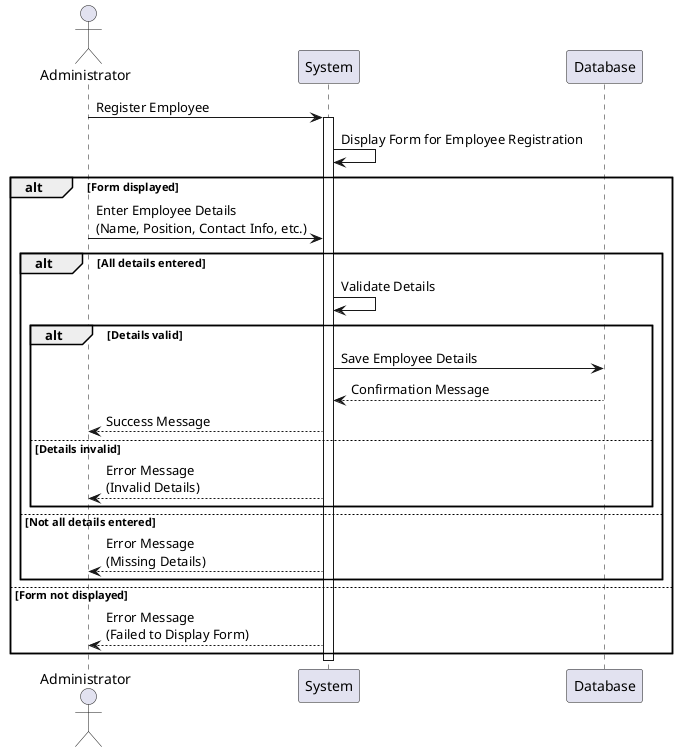 @startuml
actor Administrator as Admin

Admin -> System: Register Employee
activate System

System -> System: Display Form for Employee Registration
alt Form displayed
    Admin -> System: Enter Employee Details\n(Name, Position, Contact Info, etc.)
    alt All details entered
        System -> System: Validate Details
        alt Details valid
            System -> Database: Save Employee Details
            Database --> System: Confirmation Message
            System --> Admin: Success Message
        else Details invalid
            System --> Admin: Error Message\n(Invalid Details)
        end
    else Not all details entered
        System --> Admin: Error Message\n(Missing Details)
    end
else Form not displayed
    System --> Admin: Error Message\n(Failed to Display Form)
end

deactivate System
@enduml
